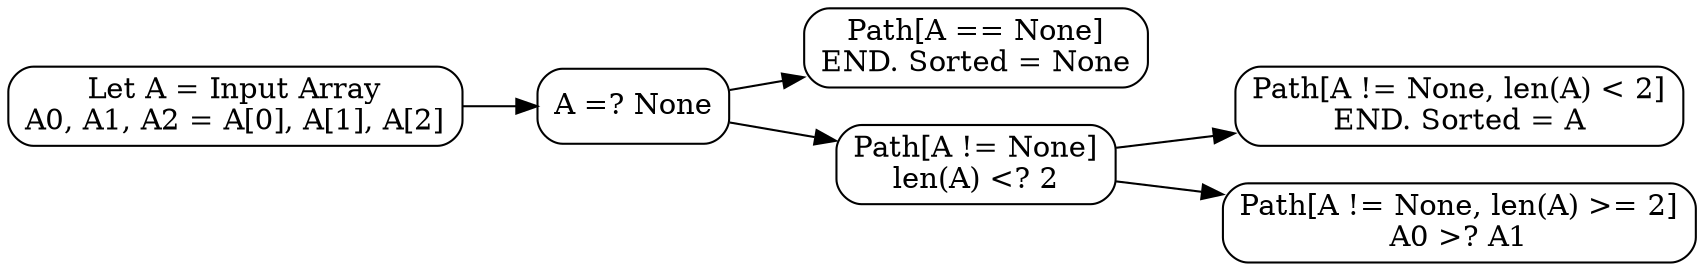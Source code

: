 digraph G{
    rankdir = LR
    node [shape=box,style=rounded]
	"Let A = Input Array\nA0, A1, A2 = A[0], A[1], A[2]" -> "A =? None";
	"A =? None" -> "Path[A == None]\nEND. Sorted = None";
	"A =? None" -> "Path[A != None]\nlen(A) <? 2";
	"Path[A != None]\nlen(A) <? 2" -> "Path[A != None, len(A) < 2]\nEND. Sorted = A"
	"Path[A != None]\nlen(A) <? 2" -> "Path[A != None, len(A) >= 2]\nA0 >? A1"
}